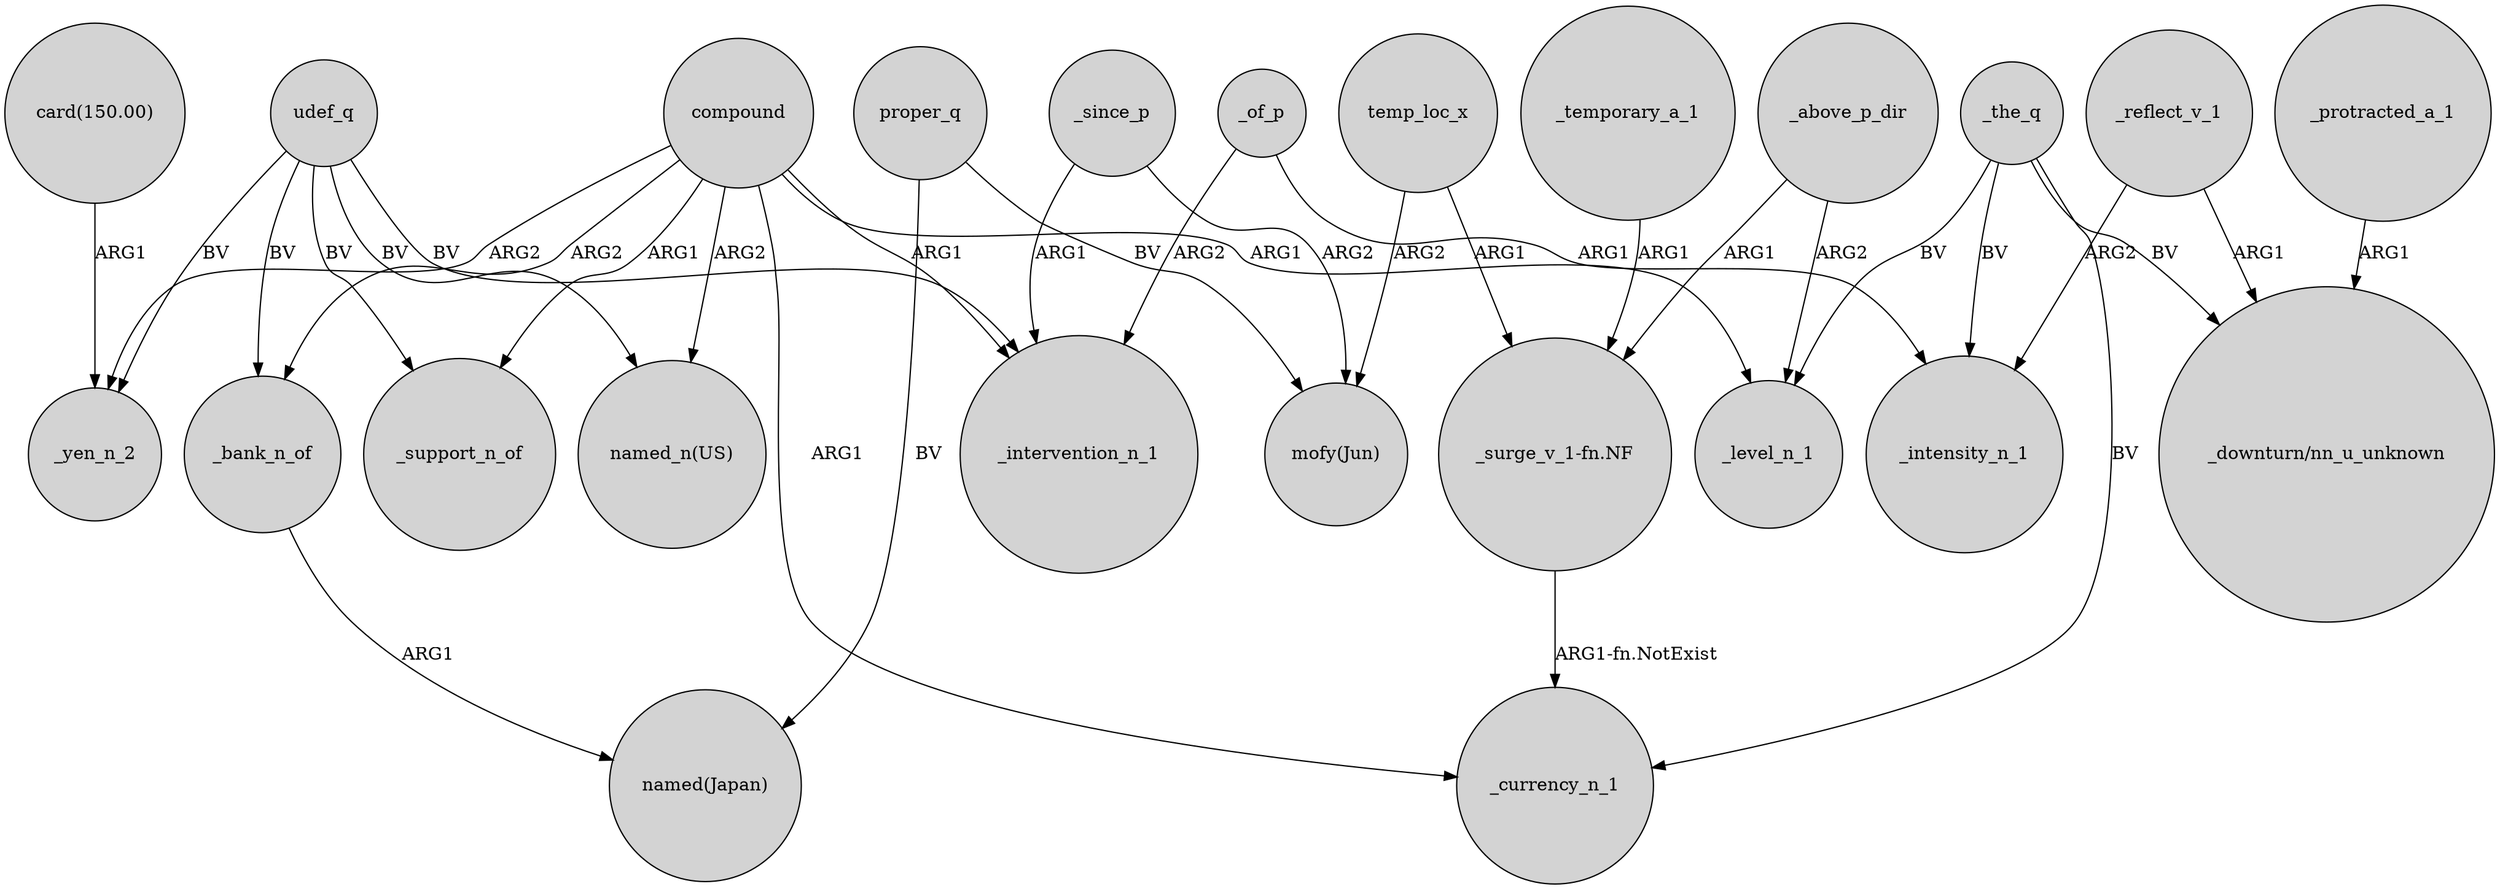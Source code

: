 digraph {
	node [shape=circle style=filled]
	"_surge_v_1-fn.NF" -> _currency_n_1 [label="ARG1-fn.NotExist"]
	udef_q -> _yen_n_2 [label=BV]
	compound -> _bank_n_of [label=ARG2]
	udef_q -> "named_n(US)" [label=BV]
	udef_q -> _intervention_n_1 [label=BV]
	_reflect_v_1 -> _intensity_n_1 [label=ARG2]
	_the_q -> "_downturn/nn_u_unknown" [label=BV]
	_of_p -> _intensity_n_1 [label=ARG1]
	compound -> _support_n_of [label=ARG1]
	_the_q -> _intensity_n_1 [label=BV]
	proper_q -> "mofy(Jun)" [label=BV]
	compound -> _currency_n_1 [label=ARG1]
	_the_q -> _level_n_1 [label=BV]
	_temporary_a_1 -> "_surge_v_1-fn.NF" [label=ARG1]
	proper_q -> "named(Japan)" [label=BV]
	compound -> "named_n(US)" [label=ARG2]
	compound -> _yen_n_2 [label=ARG2]
	compound -> _intervention_n_1 [label=ARG1]
	_bank_n_of -> "named(Japan)" [label=ARG1]
	_reflect_v_1 -> "_downturn/nn_u_unknown" [label=ARG1]
	_since_p -> _intervention_n_1 [label=ARG1]
	udef_q -> _support_n_of [label=BV]
	_above_p_dir -> _level_n_1 [label=ARG2]
	_of_p -> _intervention_n_1 [label=ARG2]
	_the_q -> _currency_n_1 [label=BV]
	_above_p_dir -> "_surge_v_1-fn.NF" [label=ARG1]
	temp_loc_x -> "_surge_v_1-fn.NF" [label=ARG1]
	temp_loc_x -> "mofy(Jun)" [label=ARG2]
	compound -> _level_n_1 [label=ARG1]
	_since_p -> "mofy(Jun)" [label=ARG2]
	"card(150.00)" -> _yen_n_2 [label=ARG1]
	_protracted_a_1 -> "_downturn/nn_u_unknown" [label=ARG1]
	udef_q -> _bank_n_of [label=BV]
}
